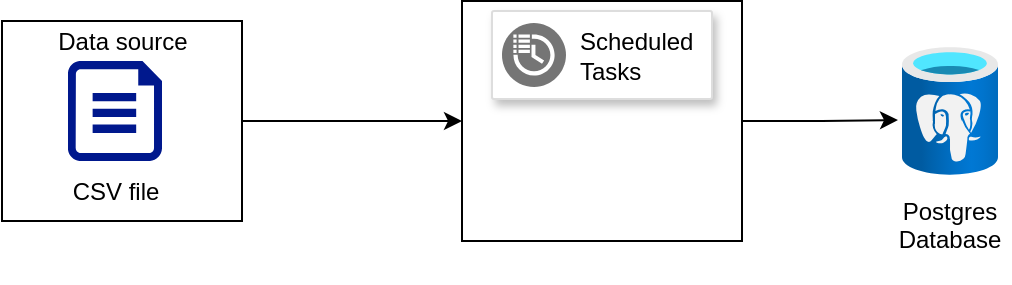 <mxfile version="27.0.2">
  <diagram name="Page-1" id="a06K-_7NRgwb-7AnNxwv">
    <mxGraphModel dx="745" dy="832" grid="1" gridSize="10" guides="1" tooltips="1" connect="1" arrows="1" fold="1" page="1" pageScale="1" pageWidth="850" pageHeight="1100" math="0" shadow="0">
      <root>
        <mxCell id="0" />
        <mxCell id="1" parent="0" />
        <mxCell id="UziWTKdRwebU1xgFEwxj-17" style="edgeStyle=orthogonalEdgeStyle;rounded=0;orthogonalLoop=1;jettySize=auto;html=1;entryX=0;entryY=0.5;entryDx=0;entryDy=0;" edge="1" parent="1" source="UziWTKdRwebU1xgFEwxj-1" target="UziWTKdRwebU1xgFEwxj-7">
          <mxGeometry relative="1" as="geometry" />
        </mxCell>
        <mxCell id="UziWTKdRwebU1xgFEwxj-1" value="" style="rounded=0;whiteSpace=wrap;html=1;" vertex="1" parent="1">
          <mxGeometry x="70" y="275.5" width="120" height="100" as="geometry" />
        </mxCell>
        <mxCell id="UziWTKdRwebU1xgFEwxj-2" value="" style="sketch=0;aspect=fixed;pointerEvents=1;shadow=0;dashed=0;html=1;strokeColor=none;labelPosition=center;verticalLabelPosition=bottom;verticalAlign=top;align=center;fillColor=#00188D;shape=mxgraph.azure.file" vertex="1" parent="1">
          <mxGeometry x="103" y="295.5" width="47" height="50" as="geometry" />
        </mxCell>
        <mxCell id="UziWTKdRwebU1xgFEwxj-3" value="Data source" style="text;html=1;align=center;verticalAlign=middle;whiteSpace=wrap;rounded=0;" vertex="1" parent="1">
          <mxGeometry x="96.5" y="270.5" width="67" height="30" as="geometry" />
        </mxCell>
        <mxCell id="UziWTKdRwebU1xgFEwxj-4" value="CSV file" style="text;html=1;align=center;verticalAlign=middle;whiteSpace=wrap;rounded=0;" vertex="1" parent="1">
          <mxGeometry x="96.5" y="345.5" width="60" height="30" as="geometry" />
        </mxCell>
        <mxCell id="UziWTKdRwebU1xgFEwxj-7" value="" style="rounded=0;whiteSpace=wrap;html=1;" vertex="1" parent="1">
          <mxGeometry x="300" y="265.5" width="140" height="120" as="geometry" />
        </mxCell>
        <mxCell id="UziWTKdRwebU1xgFEwxj-8" value="" style="image;aspect=fixed;html=1;points=[];align=center;fontSize=12;image=img/lib/azure2/databases/Azure_Database_PostgreSQL_Server.svg;" vertex="1" parent="1">
          <mxGeometry x="520" y="288.5" width="48" height="64" as="geometry" />
        </mxCell>
        <mxCell id="UziWTKdRwebU1xgFEwxj-9" value="Postgres Database&lt;div&gt;&lt;br&gt;&lt;/div&gt;" style="text;html=1;align=center;verticalAlign=middle;whiteSpace=wrap;rounded=0;" vertex="1" parent="1">
          <mxGeometry x="514" y="370" width="60" height="30" as="geometry" />
        </mxCell>
        <mxCell id="UziWTKdRwebU1xgFEwxj-13" value="" style="strokeColor=#dddddd;shadow=1;strokeWidth=1;rounded=1;absoluteArcSize=1;arcSize=2;" vertex="1" parent="1">
          <mxGeometry x="315" y="270.5" width="110" height="44" as="geometry" />
        </mxCell>
        <mxCell id="UziWTKdRwebU1xgFEwxj-14" value="Scheduled&#xa;Tasks" style="sketch=0;dashed=0;connectable=0;html=1;fillColor=#757575;strokeColor=none;shape=mxgraph.gcp2.scheduled_tasks;part=1;labelPosition=right;verticalLabelPosition=middle;align=left;verticalAlign=middle;spacingLeft=5;fontSize=12;" vertex="1" parent="UziWTKdRwebU1xgFEwxj-13">
          <mxGeometry y="0.5" width="32" height="32" relative="1" as="geometry">
            <mxPoint x="5" y="-16" as="offset" />
          </mxGeometry>
        </mxCell>
        <mxCell id="UziWTKdRwebU1xgFEwxj-16" value="" style="shape=image;verticalLabelPosition=bottom;labelBackgroundColor=default;verticalAlign=top;aspect=fixed;imageAspect=0;image=https://miro.medium.com/v2/resize:fit:596/1*twoBXmIywTejws23Qx6f6g.png;" vertex="1" parent="1">
          <mxGeometry x="329.6" y="330" width="80.81" height="40" as="geometry" />
        </mxCell>
        <mxCell id="UziWTKdRwebU1xgFEwxj-20" style="edgeStyle=orthogonalEdgeStyle;rounded=0;orthogonalLoop=1;jettySize=auto;html=1;exitX=1;exitY=0.5;exitDx=0;exitDy=0;entryX=-0.042;entryY=0.57;entryDx=0;entryDy=0;entryPerimeter=0;" edge="1" parent="1" source="UziWTKdRwebU1xgFEwxj-7" target="UziWTKdRwebU1xgFEwxj-8">
          <mxGeometry relative="1" as="geometry" />
        </mxCell>
      </root>
    </mxGraphModel>
  </diagram>
</mxfile>
